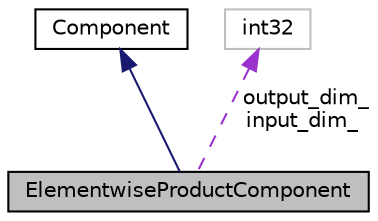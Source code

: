digraph "ElementwiseProductComponent"
{
  edge [fontname="Helvetica",fontsize="10",labelfontname="Helvetica",labelfontsize="10"];
  node [fontname="Helvetica",fontsize="10",shape=record];
  Node2 [label="ElementwiseProductComponent",height=0.2,width=0.4,color="black", fillcolor="grey75", style="filled", fontcolor="black"];
  Node3 -> Node2 [dir="back",color="midnightblue",fontsize="10",style="solid",fontname="Helvetica"];
  Node3 [label="Component",height=0.2,width=0.4,color="black", fillcolor="white", style="filled",URL="$classkaldi_1_1nnet3_1_1Component.html",tooltip="Abstract base-class for neural-net components. "];
  Node4 -> Node2 [dir="back",color="darkorchid3",fontsize="10",style="dashed",label=" output_dim_\ninput_dim_" ,fontname="Helvetica"];
  Node4 [label="int32",height=0.2,width=0.4,color="grey75", fillcolor="white", style="filled"];
}
